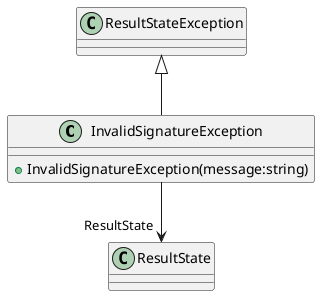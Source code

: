 @startuml
class InvalidSignatureException {
    + InvalidSignatureException(message:string)
}
ResultStateException <|-- InvalidSignatureException
InvalidSignatureException --> "ResultState" ResultState
@enduml
